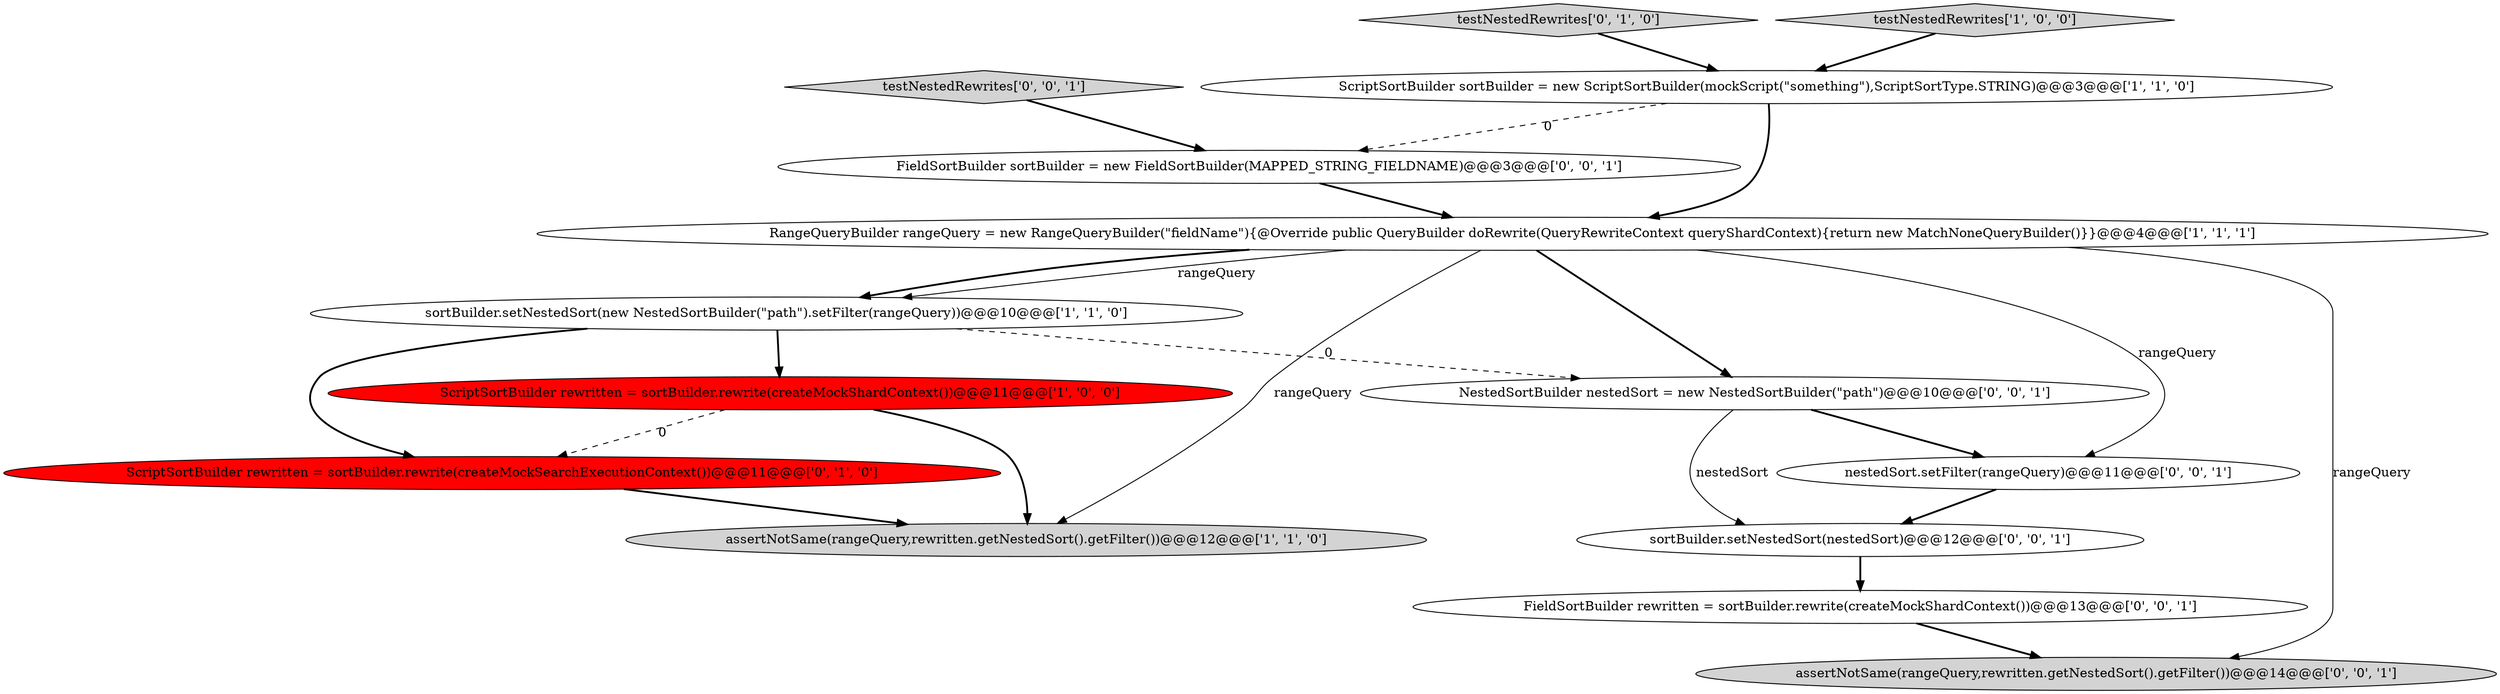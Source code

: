 digraph {
6 [style = filled, label = "testNestedRewrites['0', '1', '0']", fillcolor = lightgray, shape = diamond image = "AAA0AAABBB2BBB"];
10 [style = filled, label = "sortBuilder.setNestedSort(nestedSort)@@@12@@@['0', '0', '1']", fillcolor = white, shape = ellipse image = "AAA0AAABBB3BBB"];
2 [style = filled, label = "ScriptSortBuilder rewritten = sortBuilder.rewrite(createMockShardContext())@@@11@@@['1', '0', '0']", fillcolor = red, shape = ellipse image = "AAA1AAABBB1BBB"];
3 [style = filled, label = "assertNotSame(rangeQuery,rewritten.getNestedSort().getFilter())@@@12@@@['1', '1', '0']", fillcolor = lightgray, shape = ellipse image = "AAA0AAABBB1BBB"];
1 [style = filled, label = "sortBuilder.setNestedSort(new NestedSortBuilder(\"path\").setFilter(rangeQuery))@@@10@@@['1', '1', '0']", fillcolor = white, shape = ellipse image = "AAA0AAABBB1BBB"];
7 [style = filled, label = "ScriptSortBuilder rewritten = sortBuilder.rewrite(createMockSearchExecutionContext())@@@11@@@['0', '1', '0']", fillcolor = red, shape = ellipse image = "AAA1AAABBB2BBB"];
9 [style = filled, label = "NestedSortBuilder nestedSort = new NestedSortBuilder(\"path\")@@@10@@@['0', '0', '1']", fillcolor = white, shape = ellipse image = "AAA0AAABBB3BBB"];
11 [style = filled, label = "FieldSortBuilder sortBuilder = new FieldSortBuilder(MAPPED_STRING_FIELDNAME)@@@3@@@['0', '0', '1']", fillcolor = white, shape = ellipse image = "AAA0AAABBB3BBB"];
12 [style = filled, label = "assertNotSame(rangeQuery,rewritten.getNestedSort().getFilter())@@@14@@@['0', '0', '1']", fillcolor = lightgray, shape = ellipse image = "AAA0AAABBB3BBB"];
14 [style = filled, label = "FieldSortBuilder rewritten = sortBuilder.rewrite(createMockShardContext())@@@13@@@['0', '0', '1']", fillcolor = white, shape = ellipse image = "AAA0AAABBB3BBB"];
4 [style = filled, label = "ScriptSortBuilder sortBuilder = new ScriptSortBuilder(mockScript(\"something\"),ScriptSortType.STRING)@@@3@@@['1', '1', '0']", fillcolor = white, shape = ellipse image = "AAA0AAABBB1BBB"];
8 [style = filled, label = "nestedSort.setFilter(rangeQuery)@@@11@@@['0', '0', '1']", fillcolor = white, shape = ellipse image = "AAA0AAABBB3BBB"];
5 [style = filled, label = "testNestedRewrites['1', '0', '0']", fillcolor = lightgray, shape = diamond image = "AAA0AAABBB1BBB"];
0 [style = filled, label = "RangeQueryBuilder rangeQuery = new RangeQueryBuilder(\"fieldName\"){@Override public QueryBuilder doRewrite(QueryRewriteContext queryShardContext){return new MatchNoneQueryBuilder()}}@@@4@@@['1', '1', '1']", fillcolor = white, shape = ellipse image = "AAA0AAABBB1BBB"];
13 [style = filled, label = "testNestedRewrites['0', '0', '1']", fillcolor = lightgray, shape = diamond image = "AAA0AAABBB3BBB"];
8->10 [style = bold, label=""];
0->9 [style = bold, label=""];
0->12 [style = solid, label="rangeQuery"];
10->14 [style = bold, label=""];
9->10 [style = solid, label="nestedSort"];
2->3 [style = bold, label=""];
1->9 [style = dashed, label="0"];
0->3 [style = solid, label="rangeQuery"];
2->7 [style = dashed, label="0"];
9->8 [style = bold, label=""];
1->7 [style = bold, label=""];
13->11 [style = bold, label=""];
7->3 [style = bold, label=""];
4->0 [style = bold, label=""];
6->4 [style = bold, label=""];
11->0 [style = bold, label=""];
0->1 [style = bold, label=""];
14->12 [style = bold, label=""];
5->4 [style = bold, label=""];
1->2 [style = bold, label=""];
4->11 [style = dashed, label="0"];
0->8 [style = solid, label="rangeQuery"];
0->1 [style = solid, label="rangeQuery"];
}
